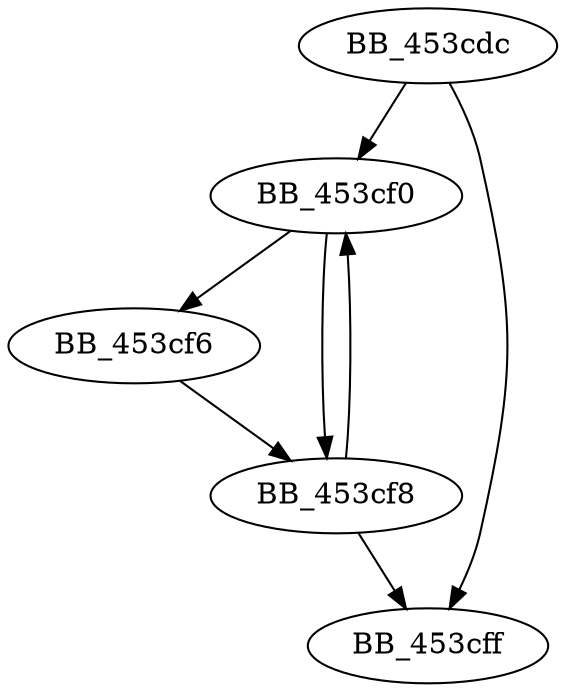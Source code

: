 DiGraph sub_453CDC{
BB_453cdc->BB_453cf0
BB_453cdc->BB_453cff
BB_453cf0->BB_453cf6
BB_453cf0->BB_453cf8
BB_453cf6->BB_453cf8
BB_453cf8->BB_453cf0
BB_453cf8->BB_453cff
}
